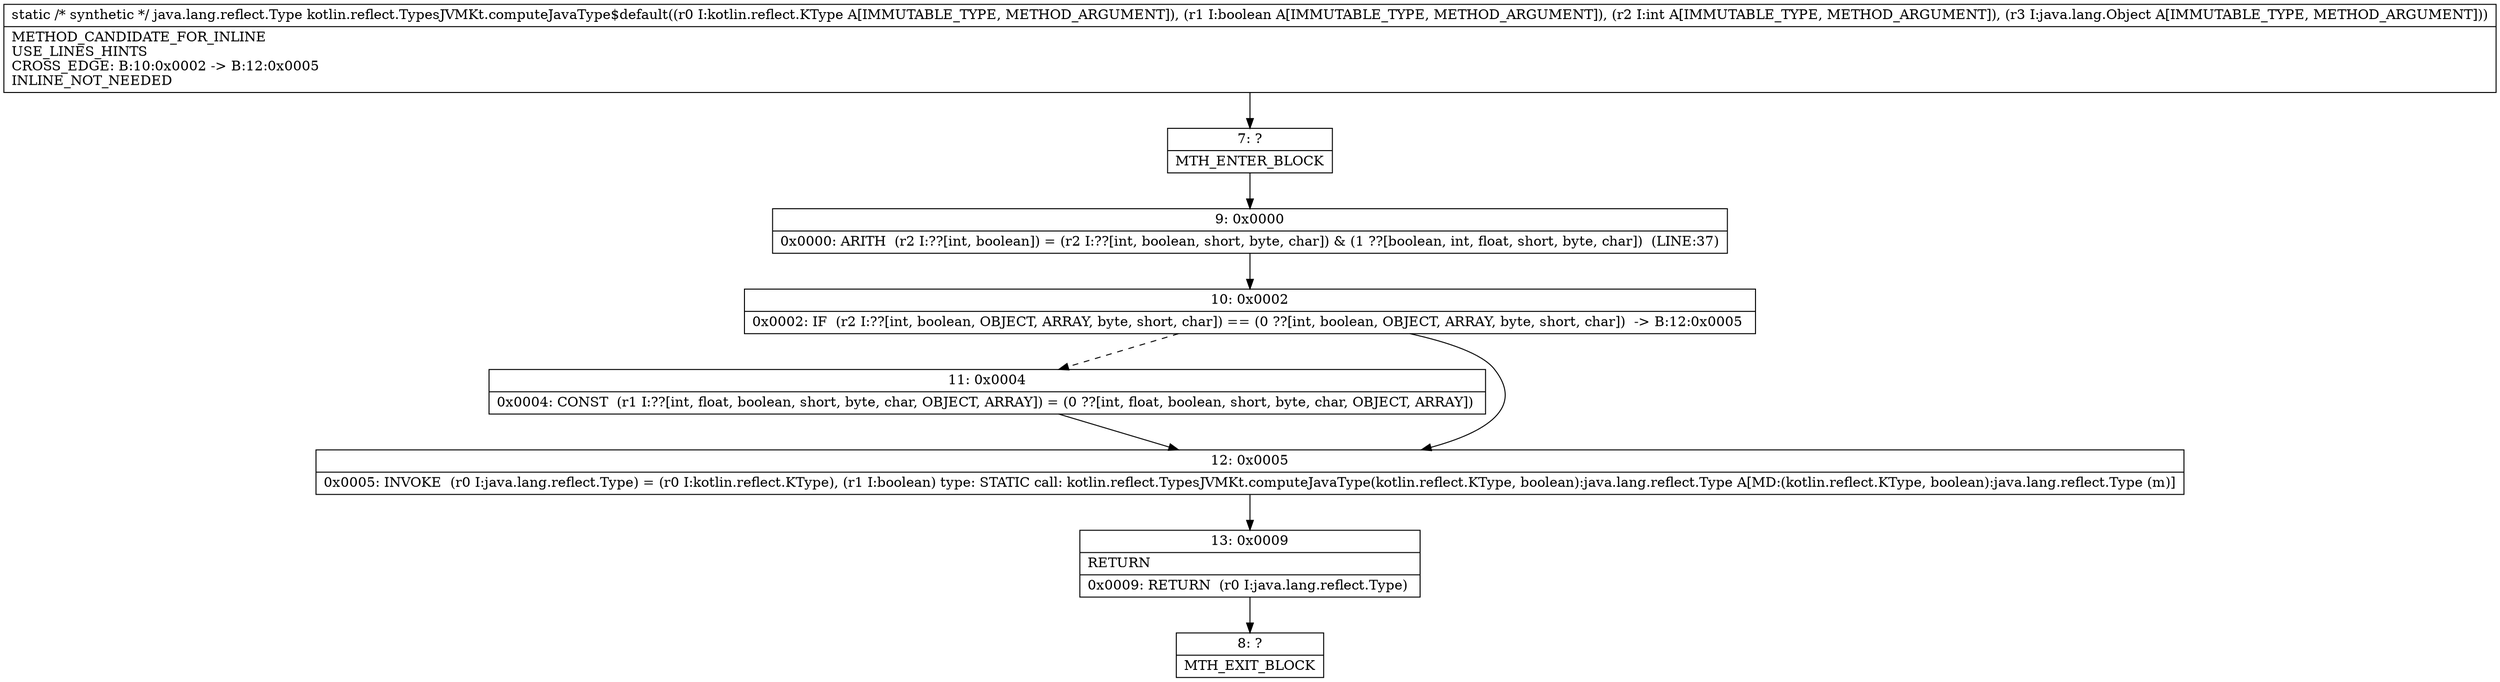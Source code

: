 digraph "CFG forkotlin.reflect.TypesJVMKt.computeJavaType$default(Lkotlin\/reflect\/KType;ZILjava\/lang\/Object;)Ljava\/lang\/reflect\/Type;" {
Node_7 [shape=record,label="{7\:\ ?|MTH_ENTER_BLOCK\l}"];
Node_9 [shape=record,label="{9\:\ 0x0000|0x0000: ARITH  (r2 I:??[int, boolean]) = (r2 I:??[int, boolean, short, byte, char]) & (1 ??[boolean, int, float, short, byte, char])  (LINE:37)\l}"];
Node_10 [shape=record,label="{10\:\ 0x0002|0x0002: IF  (r2 I:??[int, boolean, OBJECT, ARRAY, byte, short, char]) == (0 ??[int, boolean, OBJECT, ARRAY, byte, short, char])  \-\> B:12:0x0005 \l}"];
Node_11 [shape=record,label="{11\:\ 0x0004|0x0004: CONST  (r1 I:??[int, float, boolean, short, byte, char, OBJECT, ARRAY]) = (0 ??[int, float, boolean, short, byte, char, OBJECT, ARRAY]) \l}"];
Node_12 [shape=record,label="{12\:\ 0x0005|0x0005: INVOKE  (r0 I:java.lang.reflect.Type) = (r0 I:kotlin.reflect.KType), (r1 I:boolean) type: STATIC call: kotlin.reflect.TypesJVMKt.computeJavaType(kotlin.reflect.KType, boolean):java.lang.reflect.Type A[MD:(kotlin.reflect.KType, boolean):java.lang.reflect.Type (m)]\l}"];
Node_13 [shape=record,label="{13\:\ 0x0009|RETURN\l|0x0009: RETURN  (r0 I:java.lang.reflect.Type) \l}"];
Node_8 [shape=record,label="{8\:\ ?|MTH_EXIT_BLOCK\l}"];
MethodNode[shape=record,label="{static \/* synthetic *\/ java.lang.reflect.Type kotlin.reflect.TypesJVMKt.computeJavaType$default((r0 I:kotlin.reflect.KType A[IMMUTABLE_TYPE, METHOD_ARGUMENT]), (r1 I:boolean A[IMMUTABLE_TYPE, METHOD_ARGUMENT]), (r2 I:int A[IMMUTABLE_TYPE, METHOD_ARGUMENT]), (r3 I:java.lang.Object A[IMMUTABLE_TYPE, METHOD_ARGUMENT]))  | METHOD_CANDIDATE_FOR_INLINE\lUSE_LINES_HINTS\lCROSS_EDGE: B:10:0x0002 \-\> B:12:0x0005\lINLINE_NOT_NEEDED\l}"];
MethodNode -> Node_7;Node_7 -> Node_9;
Node_9 -> Node_10;
Node_10 -> Node_11[style=dashed];
Node_10 -> Node_12;
Node_11 -> Node_12;
Node_12 -> Node_13;
Node_13 -> Node_8;
}

